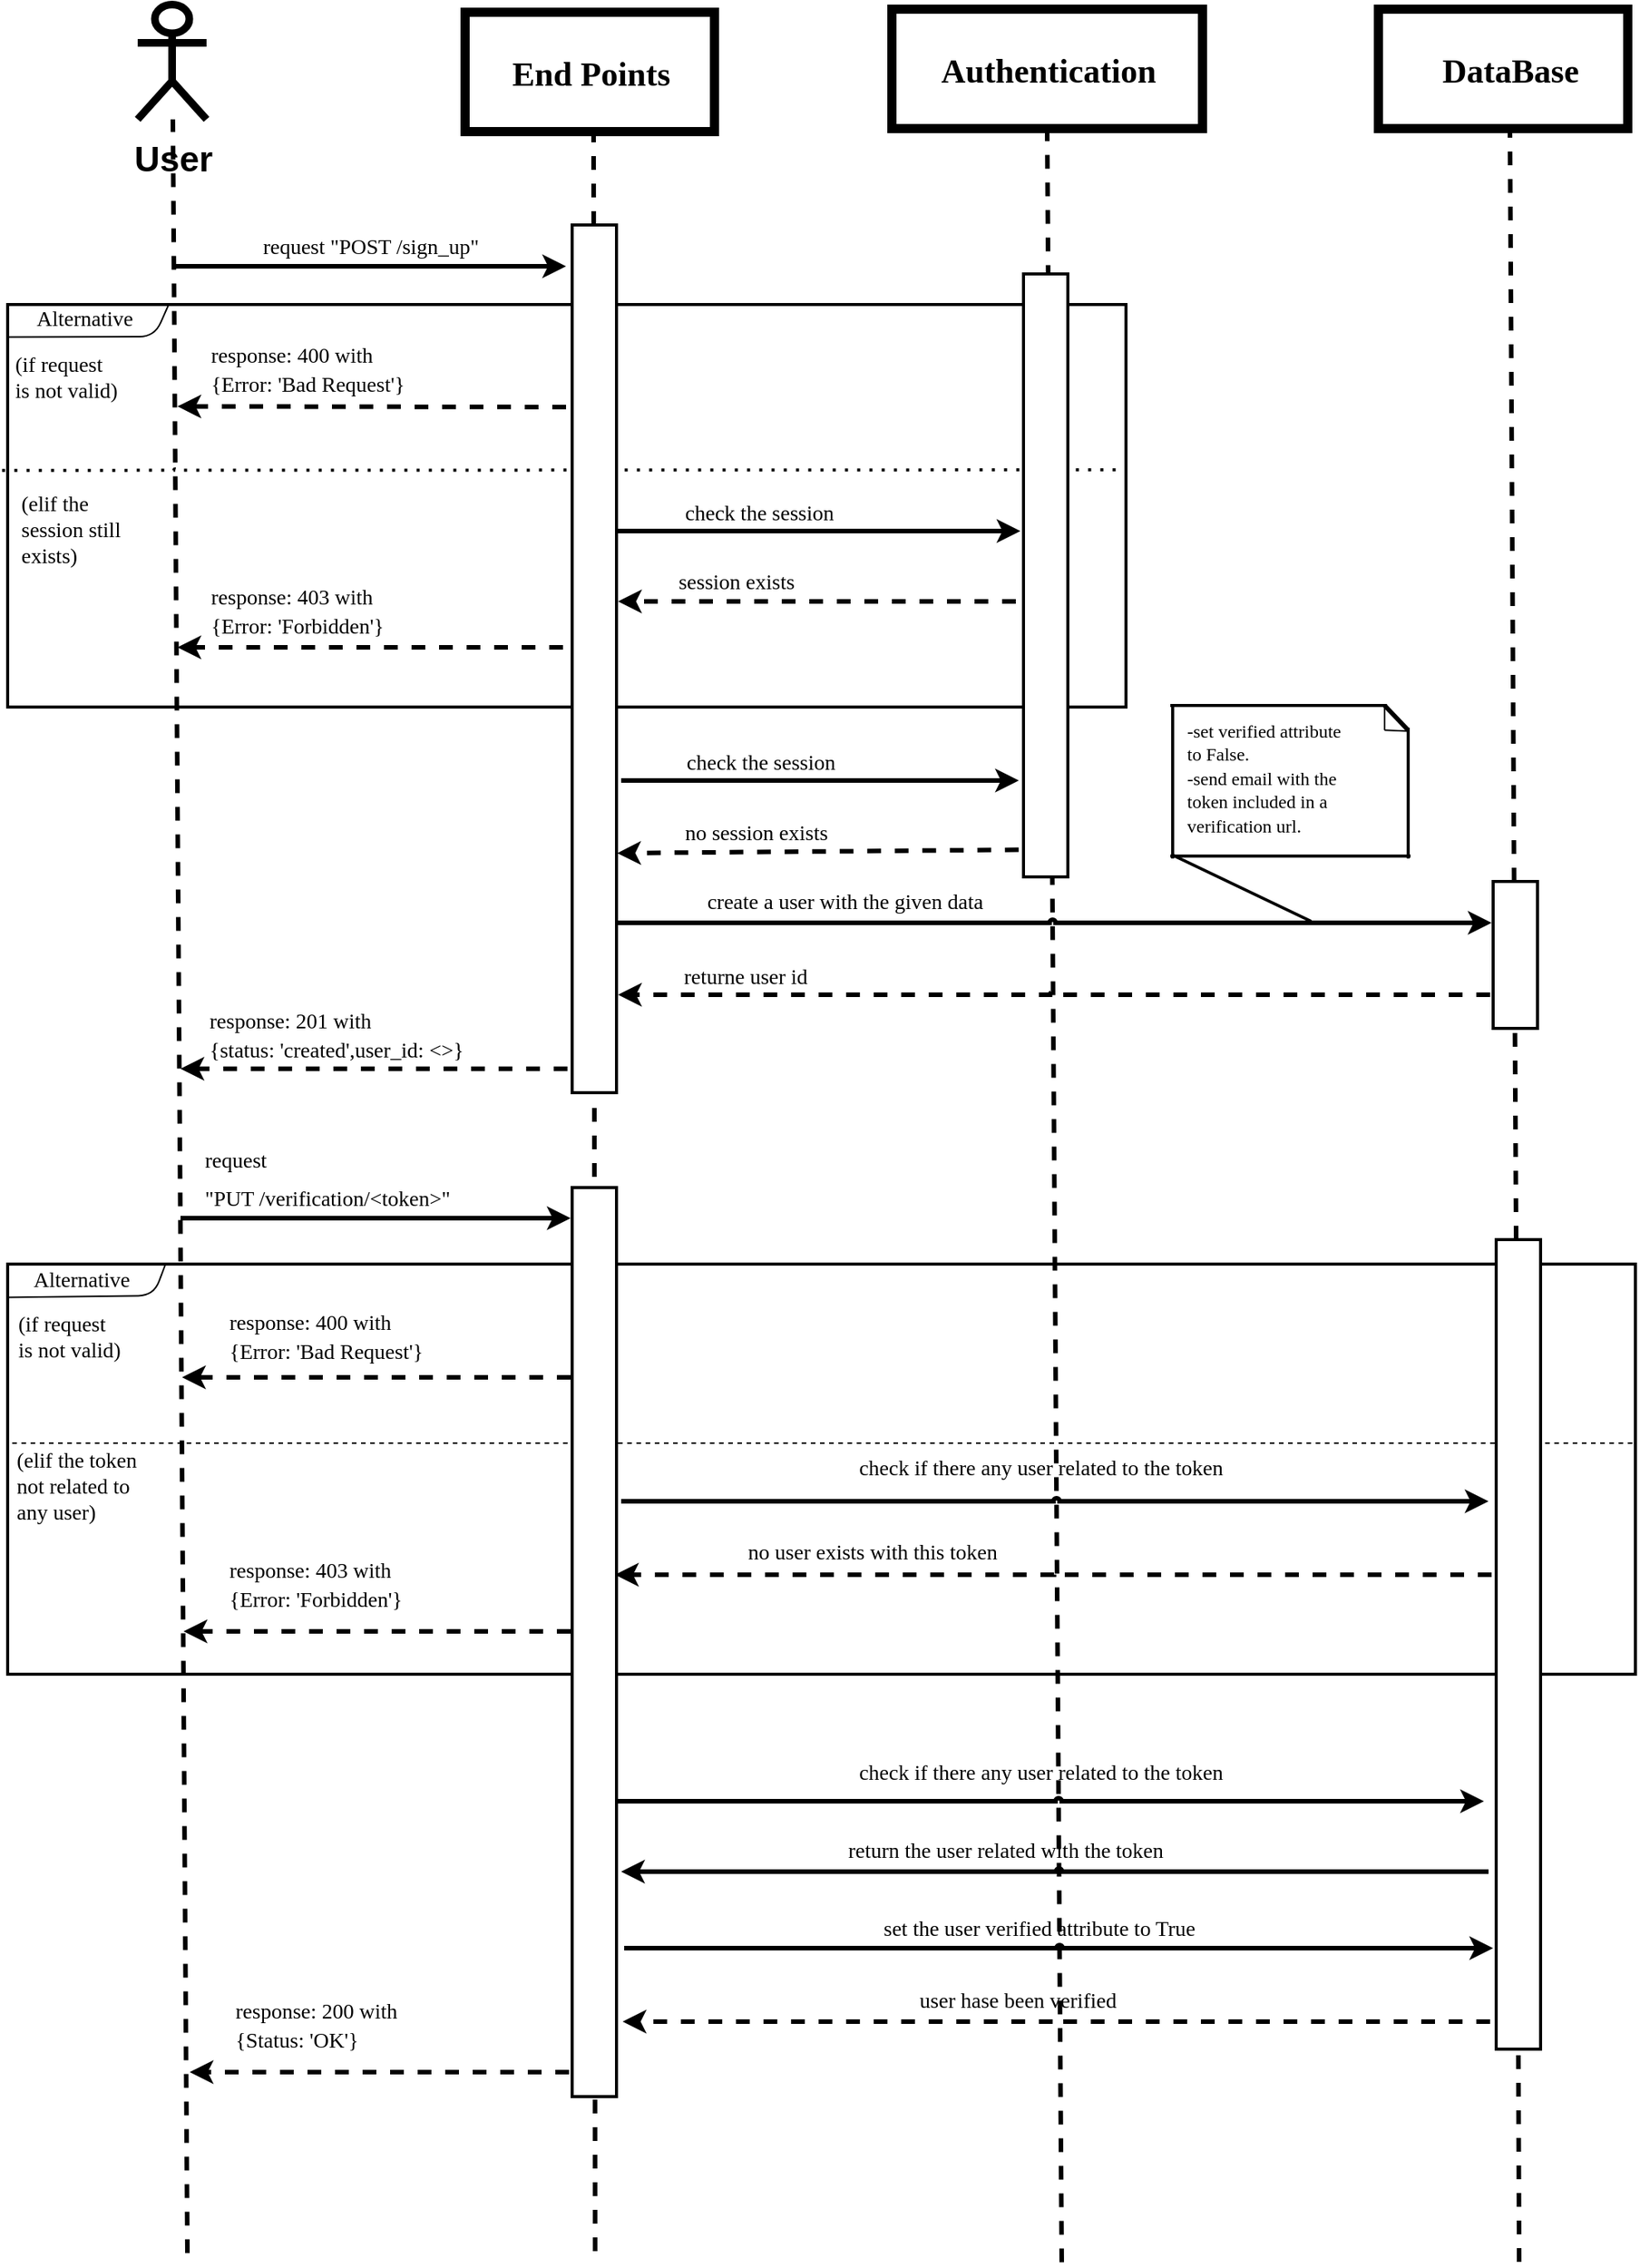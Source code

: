 <mxfile>
    <diagram id="F_yw_CQn4tfW_uXNjKrX" name="Page-1">
        <mxGraphModel dx="883" dy="647" grid="0" gridSize="10" guides="1" tooltips="1" connect="1" arrows="1" fold="1" page="1" pageScale="1" pageWidth="1200" pageHeight="1600" background="#ffffff" math="0" shadow="0">
            <root>
                <mxCell id="0"/>
                <mxCell id="1" parent="0"/>
                <mxCell id="2" value="&lt;p style=&quot;line-height: 120%;&quot;&gt;&lt;font size=&quot;1&quot; color=&quot;#000000&quot;&gt;&lt;b style=&quot;font-size: 23px;&quot;&gt;User&lt;/b&gt;&lt;/font&gt;&lt;/p&gt;" style="shape=umlActor;verticalLabelPosition=bottom;verticalAlign=top;html=1;outlineConnect=0;strokeColor=#000000;strokeWidth=5;" parent="1" vertex="1">
                    <mxGeometry x="111" y="46" width="45" height="75" as="geometry"/>
                </mxCell>
                <mxCell id="5" value="" style="rounded=0;whiteSpace=wrap;html=1;strokeColor=#000000;fillColor=none;strokeWidth=6;" parent="1" vertex="1">
                    <mxGeometry x="922" y="49" width="163" height="78" as="geometry"/>
                </mxCell>
                <mxCell id="16" value="" style="endArrow=none;dashed=1;html=1;entryX=0.5;entryY=1;entryDx=0;entryDy=0;rounded=1;jumpSize=0;strokeWidth=3;jumpStyle=arc;strokeColor=#000000;" parent="1" edge="1">
                    <mxGeometry width="50" height="50" relative="1" as="geometry">
                        <mxPoint x="143.5" y="1515.222" as="sourcePoint"/>
                        <mxPoint x="134" y="121.0" as="targetPoint"/>
                    </mxGeometry>
                </mxCell>
                <mxCell id="17" value="" style="endArrow=none;dashed=1;html=1;entryX=0.5;entryY=1;entryDx=0;entryDy=0;rounded=1;jumpSize=0;strokeWidth=3;jumpStyle=arc;strokeColor=#000000;startArrow=none;" parent="1" source="142" edge="1">
                    <mxGeometry width="50" height="50" relative="1" as="geometry">
                        <mxPoint x="1017.5" y="1521.222" as="sourcePoint"/>
                        <mxPoint x="1008" y="127.0" as="targetPoint"/>
                    </mxGeometry>
                </mxCell>
                <mxCell id="22" value="&lt;font face=&quot;Verdana&quot; style=&quot;font-size: 22px;&quot;&gt;DataBase&lt;/font&gt;" style="text;html=1;align=center;verticalAlign=middle;resizable=0;points=[];autosize=1;strokeColor=none;fillColor=none;fontSize=27;fontColor=#000000;strokeWidth=0;fontStyle=1" parent="1" vertex="1">
                    <mxGeometry x="940" y="66" width="135" height="44" as="geometry"/>
                </mxCell>
                <mxCell id="4" value="" style="rounded=0;whiteSpace=wrap;html=1;strokeColor=#000000;fillColor=none;strokeWidth=6;" parent="1" vertex="1">
                    <mxGeometry x="604" y="49" width="203" height="78" as="geometry"/>
                </mxCell>
                <mxCell id="6" value="" style="endArrow=none;dashed=1;html=1;entryX=0.5;entryY=1;entryDx=0;entryDy=0;rounded=1;jumpSize=0;strokeWidth=3;jumpStyle=arc;strokeColor=#000000;" parent="1" target="4" edge="1">
                    <mxGeometry width="50" height="50" relative="1" as="geometry">
                        <mxPoint x="715" y="1521.222" as="sourcePoint"/>
                        <mxPoint x="648" y="335" as="targetPoint"/>
                    </mxGeometry>
                </mxCell>
                <mxCell id="21" value="&lt;font face=&quot;Verdana&quot; style=&quot;font-size: 22px;&quot;&gt;Authentication&lt;/font&gt;" style="text;html=1;align=center;verticalAlign=middle;resizable=0;points=[];autosize=1;strokeColor=none;fillColor=none;fontSize=27;fontColor=#000000;strokeWidth=0;fontStyle=1" parent="1" vertex="1">
                    <mxGeometry x="605.5" y="66" width="200" height="44" as="geometry"/>
                </mxCell>
                <mxCell id="30" value="" style="rounded=0;whiteSpace=wrap;html=1;strokeColor=#000000;strokeWidth=2;fontFamily=Verdana;fontSize=14;fontColor=#000000;fillColor=none;" parent="1" vertex="1">
                    <mxGeometry x="26" y="242" width="731" height="263" as="geometry"/>
                </mxCell>
                <mxCell id="31" value="" style="endArrow=none;html=1;rounded=1;strokeColor=#000000;strokeWidth=1;fontFamily=Verdana;fontSize=14;fontColor=#000000;jumpStyle=arc;jumpSize=0;exitX=0;exitY=0.081;exitDx=0;exitDy=0;exitPerimeter=0;entryX=0.144;entryY=0;entryDx=0;entryDy=0;entryPerimeter=0;" parent="1" source="30" target="30" edge="1">
                    <mxGeometry width="50" height="50" relative="1" as="geometry">
                        <mxPoint x="28.244" y="277.585" as="sourcePoint"/>
                        <mxPoint x="128" y="243.483" as="targetPoint"/>
                        <Array as="points">
                            <mxPoint x="122" y="263"/>
                        </Array>
                    </mxGeometry>
                </mxCell>
                <mxCell id="35" value="Alternative" style="text;html=1;align=center;verticalAlign=middle;resizable=0;points=[];autosize=1;strokeColor=none;fillColor=none;fontSize=14;fontFamily=Verdana;fontColor=#000000;" parent="1" vertex="1">
                    <mxGeometry x="29" y="237.55" width="94" height="29" as="geometry"/>
                </mxCell>
                <mxCell id="39" value="(if request&lt;br&gt;is not valid)" style="text;html=1;align=left;verticalAlign=middle;resizable=0;points=[];autosize=1;strokeColor=none;fillColor=none;fontSize=14;fontFamily=Verdana;fontColor=#000000;" parent="1" vertex="1">
                    <mxGeometry x="29" y="266.547" width="101" height="46" as="geometry"/>
                </mxCell>
                <mxCell id="55" value="(elif the&lt;br&gt;session still&lt;br&gt;exists)" style="text;html=1;align=left;verticalAlign=middle;resizable=0;points=[];autosize=1;strokeColor=none;fillColor=none;fontSize=14;fontFamily=Verdana;fontColor=#000000;" parent="1" vertex="1">
                    <mxGeometry x="33" y="358.999" width="99" height="62" as="geometry"/>
                </mxCell>
                <mxCell id="56" value="" style="endArrow=classic;html=1;rounded=1;strokeColor=#000000;strokeWidth=3;fontFamily=Verdana;fontSize=14;fontColor=#000000;jumpStyle=arc;jumpSize=0;dashed=1;" parent="1" edge="1">
                    <mxGeometry width="50" height="50" relative="1" as="geometry">
                        <mxPoint x="389" y="466" as="sourcePoint"/>
                        <mxPoint x="137" y="465.998" as="targetPoint"/>
                    </mxGeometry>
                </mxCell>
                <mxCell id="57" value="&lt;p style=&quot;line-height: 70%;&quot;&gt;&lt;br&gt;&lt;/p&gt;" style="text;html=1;align=left;verticalAlign=middle;resizable=0;points=[];autosize=1;strokeColor=none;fillColor=none;fontSize=22;fontColor=#000000;" parent="1" vertex="1">
                    <mxGeometry x="154" y="486.349" width="18" height="71" as="geometry"/>
                </mxCell>
                <mxCell id="72" value="&lt;font face=&quot;Verdana&quot;&gt;&lt;span style=&quot;font-size: 14px;&quot;&gt;check the session&lt;/span&gt;&lt;/font&gt;" style="text;html=1;align=center;verticalAlign=middle;resizable=0;points=[];autosize=1;strokeColor=none;fillColor=none;fontSize=22;fontColor=#000000;" parent="1" vertex="1">
                    <mxGeometry x="445.996" y="356" width="142" height="39" as="geometry"/>
                </mxCell>
                <mxCell id="75" value="" style="endArrow=classic;html=1;rounded=1;strokeColor=#000000;strokeWidth=3;fontFamily=Verdana;fontSize=14;fontColor=#000000;jumpStyle=arc;jumpSize=0;dashed=1;" parent="1" edge="1">
                    <mxGeometry width="50" height="50" relative="1" as="geometry">
                        <mxPoint x="685" y="436" as="sourcePoint"/>
                        <mxPoint x="425" y="436" as="targetPoint"/>
                    </mxGeometry>
                </mxCell>
                <mxCell id="76" value="&lt;font face=&quot;Verdana&quot;&gt;&lt;span style=&quot;font-size: 14px;&quot;&gt;session exists&lt;/span&gt;&lt;/font&gt;" style="text;html=1;align=center;verticalAlign=middle;resizable=0;points=[];autosize=1;strokeColor=none;fillColor=none;fontSize=22;fontColor=#000000;" parent="1" vertex="1">
                    <mxGeometry x="444.996" y="401" width="115" height="39" as="geometry"/>
                </mxCell>
                <mxCell id="78" value="&lt;p style=&quot;line-height: 70%;&quot;&gt;&lt;font style=&quot;font-size: 14px;&quot; face=&quot;Verdana&quot;&gt;response: 403 with&lt;br&gt;{Error&lt;/font&gt;&lt;span style=&quot;background-color: initial; font-family: Verdana; font-size: 14px;&quot;&gt;: 'Forbidden'}&amp;nbsp;&lt;/span&gt;&lt;/p&gt;" style="text;html=1;align=left;verticalAlign=middle;resizable=0;points=[];autosize=1;strokeColor=none;fillColor=none;fontSize=22;fontColor=#000000;" parent="1" vertex="1">
                    <mxGeometry x="157" y="395.0" width="164" height="91" as="geometry"/>
                </mxCell>
                <mxCell id="80" value="" style="endArrow=classic;html=1;rounded=1;strokeColor=#000000;strokeWidth=3;fontFamily=Verdana;fontSize=14;fontColor=#000000;jumpStyle=arc;jumpSize=0;dashed=1;" parent="1" edge="1">
                    <mxGeometry width="50" height="50" relative="1" as="geometry">
                        <mxPoint x="391" y="309" as="sourcePoint"/>
                        <mxPoint x="137" y="308.548" as="targetPoint"/>
                    </mxGeometry>
                </mxCell>
                <mxCell id="81" value="&lt;p style=&quot;line-height: 70%;&quot;&gt;&lt;font style=&quot;font-size: 14px;&quot; face=&quot;Verdana&quot;&gt;response: 400 with&lt;br&gt;{Error&lt;/font&gt;&lt;span style=&quot;background-color: initial; font-family: Verdana; font-size: 14px;&quot;&gt;: 'Bad Request'}&amp;nbsp;&lt;/span&gt;&lt;/p&gt;" style="text;html=1;align=left;verticalAlign=middle;resizable=0;points=[];autosize=1;strokeColor=none;fillColor=none;fontSize=22;fontColor=#000000;" parent="1" vertex="1">
                    <mxGeometry x="157" y="237.55" width="183" height="91" as="geometry"/>
                </mxCell>
                <mxCell id="74" value="" style="endArrow=classic;html=1;rounded=1;strokeColor=#000000;strokeWidth=3;fontSize=22;fontColor=#000000;jumpStyle=arc;jumpSize=0;" parent="1" edge="1">
                    <mxGeometry width="50" height="50" relative="1" as="geometry">
                        <mxPoint x="425" y="390" as="sourcePoint"/>
                        <mxPoint x="688" y="390" as="targetPoint"/>
                    </mxGeometry>
                </mxCell>
                <mxCell id="83" value="" style="endArrow=none;dashed=1;html=1;dashPattern=1 3;strokeWidth=2;rounded=1;strokeColor=#000000;fontFamily=Verdana;fontSize=14;fontColor=#000000;jumpStyle=arc;jumpSize=0;exitX=-0.005;exitY=0.412;exitDx=0;exitDy=0;exitPerimeter=0;" parent="1" source="30" edge="1">
                    <mxGeometry width="50" height="50" relative="1" as="geometry">
                        <mxPoint x="267" y="408" as="sourcePoint"/>
                        <mxPoint x="757" y="350" as="targetPoint"/>
                    </mxGeometry>
                </mxCell>
                <mxCell id="42" value="&lt;font style=&quot;font-size: 14px;&quot; face=&quot;Verdana&quot;&gt;create a user with the given data&lt;/font&gt;" style="text;html=1;align=center;verticalAlign=middle;resizable=0;points=[];autosize=1;strokeColor=none;fillColor=none;fontSize=22;fontColor=#000000;" parent="1" vertex="1">
                    <mxGeometry x="447" y="611.496" width="252" height="38" as="geometry"/>
                </mxCell>
                <mxCell id="48" value="" style="endArrow=classic;html=1;rounded=1;strokeColor=#000000;strokeWidth=3;fontFamily=Verdana;fontSize=14;fontColor=#000000;jumpStyle=arc;jumpSize=0;dashed=1;exitX=0.959;exitY=0.762;exitDx=0;exitDy=0;exitPerimeter=0;" parent="1" source="49" edge="1">
                    <mxGeometry width="50" height="50" relative="1" as="geometry">
                        <mxPoint x="413" y="741.369" as="sourcePoint"/>
                        <mxPoint x="139" y="741.369" as="targetPoint"/>
                    </mxGeometry>
                </mxCell>
                <mxCell id="49" value="&lt;p style=&quot;line-height: 70%;&quot;&gt;&lt;font style=&quot;font-size: 14px;&quot; face=&quot;Verdana&quot;&gt;response: 201 with&lt;br&gt;{&lt;/font&gt;&lt;span style=&quot;background-color: initial; font-family: Verdana; font-size: 14px;&quot;&gt;status: 'created',user_id: &amp;lt;&amp;gt;}&amp;nbsp;&lt;/span&gt;&lt;/p&gt;" style="text;html=1;align=left;verticalAlign=middle;resizable=0;points=[];autosize=1;strokeColor=none;fillColor=none;fontSize=22;fontColor=#000000;" parent="1" vertex="1">
                    <mxGeometry x="156" y="672.0" width="246" height="91" as="geometry"/>
                </mxCell>
                <mxCell id="45" value="&lt;font style=&quot;font-size: 14px;&quot; face=&quot;Verdana&quot;&gt;returne user id&lt;/font&gt;" style="text;html=1;align=center;verticalAlign=middle;resizable=0;points=[];autosize=1;strokeColor=none;fillColor=none;fontSize=22;fontColor=#000000;" parent="1" vertex="1">
                    <mxGeometry x="446" y="660.0" width="123" height="38" as="geometry"/>
                </mxCell>
                <mxCell id="43" value="" style="endArrow=classic;html=1;rounded=1;strokeColor=#000000;strokeWidth=3;fontFamily=Verdana;fontSize=14;fontColor=#000000;jumpStyle=arc;jumpSize=0;dashed=1;" parent="1" edge="1">
                    <mxGeometry width="50" height="50" relative="1" as="geometry">
                        <mxPoint x="995" y="693" as="sourcePoint"/>
                        <mxPoint x="425" y="693" as="targetPoint"/>
                    </mxGeometry>
                </mxCell>
                <mxCell id="64" value="&lt;font face=&quot;Verdana&quot;&gt;&lt;span style=&quot;font-size: 14px;&quot;&gt;check the session&lt;/span&gt;&lt;/font&gt;" style="text;html=1;align=center;verticalAlign=middle;resizable=0;points=[];autosize=1;strokeColor=none;fillColor=none;fontSize=22;fontColor=#000000;" parent="1" vertex="1">
                    <mxGeometry x="446.996" y="519" width="142" height="39" as="geometry"/>
                </mxCell>
                <mxCell id="68" value="" style="endArrow=classic;html=1;rounded=1;strokeColor=#000000;strokeWidth=3;fontFamily=Verdana;fontSize=14;fontColor=#000000;jumpStyle=arc;jumpSize=0;exitX=-0.108;exitY=0.955;exitDx=0;exitDy=0;exitPerimeter=0;entryX=1.016;entryY=0.724;entryDx=0;entryDy=0;entryPerimeter=0;dashed=1;" parent="1" source="86" target="90" edge="1">
                    <mxGeometry width="50" height="50" relative="1" as="geometry">
                        <mxPoint x="704" y="597.999" as="sourcePoint"/>
                        <mxPoint x="422" y="600" as="targetPoint"/>
                    </mxGeometry>
                </mxCell>
                <mxCell id="69" value="&lt;font face=&quot;Verdana&quot;&gt;&lt;span style=&quot;font-size: 14px;&quot;&gt;no session exists&lt;/span&gt;&lt;/font&gt;" style="text;html=1;align=center;verticalAlign=middle;resizable=0;points=[];autosize=1;strokeColor=none;fillColor=none;fontSize=22;fontColor=#000000;" parent="1" vertex="1">
                    <mxGeometry x="446.996" y="565.5" width="137" height="39" as="geometry"/>
                </mxCell>
                <mxCell id="41" value="" style="endArrow=classic;html=1;rounded=1;strokeColor=#000000;strokeWidth=3;fontSize=22;fontColor=#000000;jumpStyle=arc;jumpSize=0;" parent="1" edge="1">
                    <mxGeometry width="50" height="50" relative="1" as="geometry">
                        <mxPoint x="423" y="646" as="sourcePoint"/>
                        <mxPoint x="996" y="646" as="targetPoint"/>
                    </mxGeometry>
                </mxCell>
                <mxCell id="84" value="" style="rounded=0;whiteSpace=wrap;html=1;strokeColor=#000000;strokeWidth=2;fontFamily=Verdana;fontSize=14;fontColor=#000000;fillColor=#FFFFFF;" parent="1" vertex="1">
                    <mxGeometry x="997" y="619" width="29" height="96" as="geometry"/>
                </mxCell>
                <mxCell id="86" value="" style="rounded=0;whiteSpace=wrap;html=1;strokeColor=#000000;strokeWidth=2;fontFamily=Verdana;fontSize=14;fontColor=#000000;fillColor=#FFFFFF;" parent="1" vertex="1">
                    <mxGeometry x="690" y="222" width="29" height="394" as="geometry"/>
                </mxCell>
                <mxCell id="63" value="" style="endArrow=classic;html=1;rounded=1;strokeColor=#000000;strokeWidth=3;fontSize=22;fontColor=#000000;jumpStyle=arc;jumpSize=0;" parent="1" edge="1">
                    <mxGeometry width="50" height="50" relative="1" as="geometry">
                        <mxPoint x="427" y="553" as="sourcePoint"/>
                        <mxPoint x="687" y="553" as="targetPoint"/>
                    </mxGeometry>
                </mxCell>
                <mxCell id="23" value="" style="endArrow=classic;html=1;rounded=1;strokeColor=#000000;strokeWidth=3;fontSize=22;fontColor=#000000;jumpStyle=arc;jumpSize=0;" parent="1" edge="1">
                    <mxGeometry width="50" height="50" relative="1" as="geometry">
                        <mxPoint x="134" y="217" as="sourcePoint"/>
                        <mxPoint x="391" y="217" as="targetPoint"/>
                    </mxGeometry>
                </mxCell>
                <mxCell id="24" value="&lt;font style=&quot;font-size: 14px;&quot; face=&quot;Verdana&quot;&gt;request &quot;POST /sign_up&quot;&lt;/font&gt;" style="text;html=1;align=center;verticalAlign=middle;resizable=0;points=[];autosize=1;strokeColor=none;fillColor=none;fontSize=22;fontColor=#000000;" parent="1" vertex="1">
                    <mxGeometry x="166" y="183" width="193" height="38" as="geometry"/>
                </mxCell>
                <mxCell id="3" value="" style="rounded=0;whiteSpace=wrap;html=1;strokeColor=#000000;fillColor=none;strokeWidth=6;" parent="1" vertex="1">
                    <mxGeometry x="325" y="51" width="163" height="78" as="geometry"/>
                </mxCell>
                <mxCell id="13" value="" style="endArrow=none;dashed=1;html=1;entryX=0.5;entryY=1;entryDx=0;entryDy=0;rounded=1;jumpSize=0;strokeWidth=3;jumpStyle=arc;strokeColor=#000000;startArrow=none;" parent="1" source="90" edge="1">
                    <mxGeometry width="50" height="50" relative="1" as="geometry">
                        <mxPoint x="418.5" y="1523.222" as="sourcePoint"/>
                        <mxPoint x="409" y="129" as="targetPoint"/>
                    </mxGeometry>
                </mxCell>
                <mxCell id="20" value="&lt;font face=&quot;Verdana&quot; style=&quot;font-size: 22px;&quot;&gt;End Points&lt;/font&gt;" style="text;html=1;align=center;verticalAlign=middle;resizable=0;points=[];autosize=1;strokeColor=none;fillColor=none;fontSize=27;fontColor=#000000;strokeWidth=0;fontStyle=1" parent="1" vertex="1">
                    <mxGeometry x="332" y="68" width="149" height="44" as="geometry"/>
                </mxCell>
                <mxCell id="92" value="" style="endArrow=none;dashed=1;html=1;entryX=0.5;entryY=1;entryDx=0;entryDy=0;rounded=1;jumpSize=0;strokeWidth=3;jumpStyle=arc;strokeColor=#000000;" parent="1" target="90" edge="1">
                    <mxGeometry width="50" height="50" relative="1" as="geometry">
                        <mxPoint x="410" y="1514" as="sourcePoint"/>
                        <mxPoint x="409" y="129" as="targetPoint"/>
                    </mxGeometry>
                </mxCell>
                <mxCell id="90" value="" style="rounded=0;whiteSpace=wrap;html=1;strokeColor=#000000;strokeWidth=2;fontFamily=Verdana;fontSize=14;fontColor=#000000;fillColor=#FFFFFF;" parent="1" vertex="1">
                    <mxGeometry x="395" y="190" width="29" height="567" as="geometry"/>
                </mxCell>
                <mxCell id="102" value="" style="group" parent="1" vertex="1" connectable="0">
                    <mxGeometry x="786" y="504" width="222" height="136.0" as="geometry"/>
                </mxCell>
                <mxCell id="94" value="" style="endArrow=none;html=1;strokeColor=#000000;strokeWidth=2;" parent="102" edge="1">
                    <mxGeometry width="50" height="50" relative="1" as="geometry">
                        <mxPoint as="sourcePoint"/>
                        <mxPoint x="141.608" as="targetPoint"/>
                    </mxGeometry>
                </mxCell>
                <mxCell id="95" value="" style="endArrow=none;html=1;strokeColor=#000000;strokeWidth=2;" parent="102" edge="1">
                    <mxGeometry width="50" height="50" relative="1" as="geometry">
                        <mxPoint y="98.387" as="sourcePoint"/>
                        <mxPoint x="157" y="98.387" as="targetPoint"/>
                    </mxGeometry>
                </mxCell>
                <mxCell id="97" value="" style="endArrow=none;html=1;strokeColor=#000000;strokeWidth=2;" parent="102" edge="1">
                    <mxGeometry width="50" height="50" relative="1" as="geometry">
                        <mxPoint x="1.539" y="100" as="sourcePoint"/>
                        <mxPoint x="1.539" as="targetPoint"/>
                    </mxGeometry>
                </mxCell>
                <mxCell id="98" value="" style="endArrow=none;html=1;strokeColor=#000000;strokeWidth=2;" parent="102" edge="1">
                    <mxGeometry width="50" height="50" relative="1" as="geometry">
                        <mxPoint x="155.461" y="100" as="sourcePoint"/>
                        <mxPoint x="155.461" y="14.516" as="targetPoint"/>
                    </mxGeometry>
                </mxCell>
                <mxCell id="99" value="" style="endArrow=none;html=1;strokeColor=#000000;strokeWidth=3;" parent="102" edge="1">
                    <mxGeometry width="50" height="50" relative="1" as="geometry">
                        <mxPoint x="155.461" y="16.129" as="sourcePoint"/>
                        <mxPoint x="140.069" as="targetPoint"/>
                    </mxGeometry>
                </mxCell>
                <mxCell id="100" value="" style="endArrow=none;html=1;strokeColor=#000000;strokeWidth=1;" parent="102" edge="1">
                    <mxGeometry width="50" height="50" relative="1" as="geometry">
                        <mxPoint x="140.069" y="16.129" as="sourcePoint"/>
                        <mxPoint x="140.069" y="0.565" as="targetPoint"/>
                    </mxGeometry>
                </mxCell>
                <mxCell id="101" value="" style="endArrow=none;html=1;strokeColor=#000000;strokeWidth=1;" parent="102" edge="1">
                    <mxGeometry width="50" height="50" relative="1" as="geometry">
                        <mxPoint x="140.069" y="16.129" as="sourcePoint"/>
                        <mxPoint x="155.461" y="16.694" as="targetPoint"/>
                    </mxGeometry>
                </mxCell>
                <mxCell id="105" value="&lt;p style=&quot;line-height: 130%; font-size: 12px;&quot;&gt;&lt;font style=&quot;font-size: 12px;&quot; face=&quot;Verdana&quot;&gt;-set verified attribute&lt;br&gt;to False.&lt;br&gt;-send email with the&lt;br&gt;token included in a&lt;br&gt;verification url.&lt;/font&gt;&lt;/p&gt;" style="text;html=1;align=left;verticalAlign=middle;resizable=0;points=[];autosize=1;strokeColor=none;fillColor=none;fontSize=22;fontColor=#000000;" parent="102" vertex="1">
                    <mxGeometry x="9" y="-12.0" width="147" height="119" as="geometry"/>
                </mxCell>
                <mxCell id="103" value="" style="endArrow=none;html=1;strokeColor=#000000;strokeWidth=2;" parent="1" edge="1">
                    <mxGeometry width="50" height="50" relative="1" as="geometry">
                        <mxPoint x="878" y="645" as="sourcePoint"/>
                        <mxPoint x="788" y="602" as="targetPoint"/>
                    </mxGeometry>
                </mxCell>
                <mxCell id="106" value="" style="endArrow=classic;html=1;rounded=1;strokeColor=#000000;strokeWidth=3;fontSize=22;fontColor=#000000;jumpStyle=arc;jumpSize=0;" parent="1" edge="1">
                    <mxGeometry width="50" height="50" relative="1" as="geometry">
                        <mxPoint x="139" y="839" as="sourcePoint"/>
                        <mxPoint x="394" y="839" as="targetPoint"/>
                    </mxGeometry>
                </mxCell>
                <mxCell id="107" value="&lt;p style=&quot;line-height: 0%;&quot;&gt;&lt;font style=&quot;font-size: 14px;&quot; face=&quot;Verdana&quot;&gt;request&lt;/font&gt;&lt;/p&gt;&lt;p style=&quot;line-height: 0%;&quot;&gt;&lt;font style=&quot;font-size: 14px;&quot; face=&quot;Verdana&quot;&gt;&quot;PUT /verification/&amp;lt;token&amp;gt;&quot;&lt;/font&gt;&lt;/p&gt;" style="text;html=1;align=left;verticalAlign=middle;resizable=0;points=[];autosize=1;strokeColor=none;fillColor=none;fontSize=22;fontColor=#000000;" parent="1" vertex="1">
                    <mxGeometry x="152.5" y="771" width="216" height="82" as="geometry"/>
                </mxCell>
                <mxCell id="110" value="" style="rounded=0;whiteSpace=wrap;html=1;strokeColor=#000000;strokeWidth=2;fontFamily=Verdana;fontSize=14;fontColor=#000000;fillColor=none;" parent="1" vertex="1">
                    <mxGeometry x="26" y="869" width="1064" height="268" as="geometry"/>
                </mxCell>
                <mxCell id="111" value="" style="endArrow=none;html=1;rounded=1;strokeColor=#000000;strokeWidth=1;fontFamily=Verdana;fontSize=14;fontColor=#000000;jumpStyle=arc;jumpSize=0;exitX=0;exitY=0.081;exitDx=0;exitDy=0;exitPerimeter=0;entryX=0.097;entryY=0;entryDx=0;entryDy=0;entryPerimeter=0;" parent="1" source="110" target="110" edge="1">
                    <mxGeometry width="50" height="50" relative="1" as="geometry">
                        <mxPoint x="26.278" y="889.576" as="sourcePoint"/>
                        <mxPoint x="127.557" y="868.899" as="targetPoint"/>
                        <Array as="points">
                            <mxPoint x="121.466" y="889.584"/>
                        </Array>
                    </mxGeometry>
                </mxCell>
                <mxCell id="112" value="" style="endArrow=none;dashed=1;html=1;rounded=1;strokeColor=#000000;strokeWidth=1;fontFamily=Verdana;fontSize=14;fontColor=#000000;jumpStyle=arc;jumpSize=0;" parent="1" edge="1">
                    <mxGeometry width="50" height="50" relative="1" as="geometry">
                        <mxPoint x="29" y="986" as="sourcePoint"/>
                        <mxPoint x="1090" y="986" as="targetPoint"/>
                    </mxGeometry>
                </mxCell>
                <mxCell id="113" value="Alternative" style="text;html=1;align=center;verticalAlign=middle;resizable=0;points=[];autosize=1;strokeColor=none;fillColor=none;fontSize=14;fontFamily=Verdana;fontColor=#000000;strokeWidth=2;" parent="1" vertex="1">
                    <mxGeometry x="27.046" y="865.302" width="94" height="29" as="geometry"/>
                </mxCell>
                <mxCell id="114" value="" style="endArrow=classic;html=1;rounded=1;strokeColor=#000000;strokeWidth=3;fontFamily=Verdana;fontSize=14;fontColor=#000000;jumpStyle=arc;jumpSize=0;dashed=1;" parent="1" edge="1">
                    <mxGeometry width="50" height="50" relative="1" as="geometry">
                        <mxPoint x="394" y="943" as="sourcePoint"/>
                        <mxPoint x="140" y="943" as="targetPoint"/>
                    </mxGeometry>
                </mxCell>
                <mxCell id="115" value="&lt;p style=&quot;line-height: 70%;&quot;&gt;&lt;font style=&quot;font-size: 14px;&quot; face=&quot;Verdana&quot;&gt;response: 400 with&lt;br&gt;{Error&lt;/font&gt;&lt;span style=&quot;background-color: initial; font-family: Verdana; font-size: 14px;&quot;&gt;: 'Bad Request'}&amp;nbsp;&lt;/span&gt;&lt;/p&gt;" style="text;html=1;align=left;verticalAlign=middle;resizable=0;points=[];autosize=1;strokeColor=none;fillColor=none;fontSize=22;fontColor=#000000;" parent="1" vertex="1">
                    <mxGeometry x="169" y="869.004" width="183" height="91" as="geometry"/>
                </mxCell>
                <mxCell id="116" value="" style="endArrow=classic;html=1;rounded=1;strokeColor=#000000;strokeWidth=3;fontFamily=Verdana;fontSize=14;fontColor=#000000;jumpStyle=arc;jumpSize=0;dashed=1;" parent="1" edge="1">
                    <mxGeometry width="50" height="50" relative="1" as="geometry">
                        <mxPoint x="394" y="1109" as="sourcePoint"/>
                        <mxPoint x="141" y="1109" as="targetPoint"/>
                    </mxGeometry>
                </mxCell>
                <mxCell id="117" value="&lt;p style=&quot;line-height: 70%;&quot;&gt;&lt;font style=&quot;font-size: 14px;&quot; face=&quot;Verdana&quot;&gt;response: 403 with&lt;br&gt;{Error&lt;/font&gt;&lt;span style=&quot;background-color: initial; font-family: Verdana; font-size: 14px;&quot;&gt;: 'Forbidden'}&amp;nbsp;&lt;/span&gt;&lt;/p&gt;" style="text;html=1;align=left;verticalAlign=middle;resizable=0;points=[];autosize=1;strokeColor=none;fillColor=none;fontSize=22;fontColor=#000000;" parent="1" vertex="1">
                    <mxGeometry x="169" y="1031.998" width="164" height="91" as="geometry"/>
                </mxCell>
                <mxCell id="118" value="(if request&lt;br&gt;is not valid)" style="text;html=1;align=left;verticalAlign=middle;resizable=0;points=[];autosize=1;strokeColor=none;fillColor=none;fontSize=14;fontFamily=Verdana;fontColor=#000000;" parent="1" vertex="1">
                    <mxGeometry x="31" y="894.307" width="101" height="46" as="geometry"/>
                </mxCell>
                <mxCell id="119" value="(elif the token&lt;br&gt;not related to&lt;br&gt;any user)" style="text;html=1;align=left;verticalAlign=middle;resizable=0;points=[];autosize=1;strokeColor=none;fillColor=none;fontSize=14;fontFamily=Verdana;fontColor=#000000;" parent="1" vertex="1">
                    <mxGeometry x="30" y="983.997" width="117" height="62" as="geometry"/>
                </mxCell>
                <mxCell id="120" value="&lt;font face=&quot;Verdana&quot;&gt;&lt;span style=&quot;font-size: 14px;&quot;&gt;check if there any user related to the token&lt;/span&gt;&lt;/font&gt;" style="text;html=1;align=center;verticalAlign=middle;resizable=0;points=[];autosize=1;strokeColor=none;fillColor=none;fontSize=22;fontColor=#000000;" parent="1" vertex="1">
                    <mxGeometry x="539" y="980" width="324" height="39" as="geometry"/>
                </mxCell>
                <mxCell id="121" value="" style="endArrow=classic;html=1;rounded=1;strokeColor=#000000;strokeWidth=3;fontSize=22;fontColor=#000000;jumpStyle=arc;jumpSize=0;" parent="1" edge="1">
                    <mxGeometry width="50" height="50" relative="1" as="geometry">
                        <mxPoint x="427" y="1024" as="sourcePoint"/>
                        <mxPoint x="994" y="1024" as="targetPoint"/>
                    </mxGeometry>
                </mxCell>
                <mxCell id="122" value="" style="endArrow=classic;html=1;rounded=1;strokeColor=#000000;strokeWidth=3;fontFamily=Verdana;fontSize=14;fontColor=#000000;jumpStyle=arc;jumpSize=0;dashed=1;" parent="1" edge="1">
                    <mxGeometry width="50" height="50" relative="1" as="geometry">
                        <mxPoint x="1014" y="1072" as="sourcePoint"/>
                        <mxPoint x="423" y="1072" as="targetPoint"/>
                    </mxGeometry>
                </mxCell>
                <mxCell id="123" value="&lt;font face=&quot;Verdana&quot;&gt;&lt;span style=&quot;font-size: 14px;&quot;&gt;no user exists with this token&lt;/span&gt;&lt;/font&gt;" style="text;html=1;align=center;verticalAlign=middle;resizable=0;points=[];autosize=1;strokeColor=none;fillColor=none;fontSize=22;fontColor=#000000;" parent="1" vertex="1">
                    <mxGeometry x="478" y="1035" width="226" height="39" as="geometry"/>
                </mxCell>
                <mxCell id="130" value="" style="endArrow=classic;html=1;rounded=1;strokeColor=#000000;strokeWidth=3;fontSize=22;fontColor=#000000;jumpStyle=arc;jumpSize=0;" parent="1" edge="1">
                    <mxGeometry width="50" height="50" relative="1" as="geometry">
                        <mxPoint x="423" y="1220" as="sourcePoint"/>
                        <mxPoint x="991" y="1220" as="targetPoint"/>
                    </mxGeometry>
                </mxCell>
                <mxCell id="131" value="&lt;font face=&quot;Verdana&quot;&gt;&lt;span style=&quot;font-size: 14px;&quot;&gt;check if there any user related to the token&lt;/span&gt;&lt;/font&gt;" style="text;html=1;align=center;verticalAlign=middle;resizable=0;points=[];autosize=1;strokeColor=none;fillColor=none;fontSize=22;fontColor=#000000;" parent="1" vertex="1">
                    <mxGeometry x="539" y="1179" width="324" height="39" as="geometry"/>
                </mxCell>
                <mxCell id="132" value="&lt;font face=&quot;Verdana&quot;&gt;&lt;span style=&quot;font-size: 14px;&quot;&gt;return the user related with the token&lt;/span&gt;&lt;/font&gt;" style="text;html=1;align=center;verticalAlign=middle;resizable=0;points=[];autosize=1;strokeColor=none;fillColor=none;fontSize=22;fontColor=#000000;" parent="1" vertex="1">
                    <mxGeometry x="535" y="1230" width="285" height="39" as="geometry"/>
                </mxCell>
                <mxCell id="133" value="" style="endArrow=classic;html=1;rounded=1;strokeColor=#000000;strokeWidth=3;fontFamily=Verdana;fontSize=14;fontColor=#000000;jumpStyle=arc;jumpSize=0;" parent="1" edge="1">
                    <mxGeometry width="50" height="50" relative="1" as="geometry">
                        <mxPoint x="994" y="1266" as="sourcePoint"/>
                        <mxPoint x="427" y="1266" as="targetPoint"/>
                    </mxGeometry>
                </mxCell>
                <mxCell id="134" value="&lt;p style=&quot;line-height: 70%;&quot;&gt;&lt;font style=&quot;font-size: 14px;&quot; face=&quot;Verdana&quot;&gt;response: 200 with&lt;br&gt;{Status&lt;/font&gt;&lt;span style=&quot;background-color: initial; font-family: Verdana; font-size: 14px;&quot;&gt;: 'OK'}&amp;nbsp;&lt;/span&gt;&lt;/p&gt;" style="text;html=1;align=left;verticalAlign=middle;resizable=0;points=[];autosize=1;strokeColor=none;fillColor=none;fontSize=22;fontColor=#000000;" parent="1" vertex="1">
                    <mxGeometry x="173" y="1319.998" width="154" height="91" as="geometry"/>
                </mxCell>
                <mxCell id="135" value="" style="endArrow=classic;html=1;rounded=1;strokeColor=#000000;strokeWidth=3;fontFamily=Verdana;fontSize=14;fontColor=#000000;jumpStyle=arc;jumpSize=0;dashed=1;" parent="1" edge="1">
                    <mxGeometry width="50" height="50" relative="1" as="geometry">
                        <mxPoint x="393" y="1397" as="sourcePoint"/>
                        <mxPoint x="145" y="1397" as="targetPoint"/>
                    </mxGeometry>
                </mxCell>
                <mxCell id="137" value="" style="rounded=0;whiteSpace=wrap;html=1;strokeColor=#000000;strokeWidth=2;fontFamily=Verdana;fontSize=14;fontColor=#000000;fillColor=#FFFFFF;" parent="1" vertex="1">
                    <mxGeometry x="395" y="819" width="29" height="594" as="geometry"/>
                </mxCell>
                <mxCell id="143" value="" style="endArrow=none;dashed=1;html=1;entryX=0.5;entryY=1;entryDx=0;entryDy=0;rounded=1;jumpSize=0;strokeWidth=3;jumpStyle=arc;strokeColor=#000000;" parent="1" target="142" edge="1">
                    <mxGeometry width="50" height="50" relative="1" as="geometry">
                        <mxPoint x="1014" y="1521" as="sourcePoint"/>
                        <mxPoint x="1008" y="127.0" as="targetPoint"/>
                    </mxGeometry>
                </mxCell>
                <mxCell id="142" value="" style="rounded=0;whiteSpace=wrap;html=1;strokeColor=#000000;strokeWidth=2;fontFamily=Verdana;fontSize=14;fontColor=#000000;fillColor=#FFFFFF;" parent="1" vertex="1">
                    <mxGeometry x="999" y="853" width="29" height="529" as="geometry"/>
                </mxCell>
                <mxCell id="146" value="&lt;font face=&quot;Verdana&quot;&gt;&lt;span style=&quot;font-size: 14px;&quot;&gt;set the user verified attribute to True&lt;/span&gt;&lt;/font&gt;" style="text;html=1;align=center;verticalAlign=middle;resizable=0;points=[];autosize=1;strokeColor=none;fillColor=none;fontSize=22;fontColor=#000000;" parent="1" vertex="1">
                    <mxGeometry x="560" y="1281" width="279" height="39" as="geometry"/>
                </mxCell>
                <mxCell id="147" value="" style="endArrow=classic;html=1;rounded=1;strokeColor=#000000;strokeWidth=3;fontSize=22;fontColor=#000000;jumpStyle=arc;jumpSize=0;" parent="1" edge="1">
                    <mxGeometry width="50" height="50" relative="1" as="geometry">
                        <mxPoint x="429" y="1316" as="sourcePoint"/>
                        <mxPoint x="997" y="1316" as="targetPoint"/>
                    </mxGeometry>
                </mxCell>
                <mxCell id="148" value="" style="endArrow=classic;html=1;rounded=1;strokeColor=#000000;strokeWidth=3;fontFamily=Verdana;fontSize=14;fontColor=#000000;jumpStyle=arc;jumpSize=0;dashed=1;" parent="1" edge="1">
                    <mxGeometry width="50" height="50" relative="1" as="geometry">
                        <mxPoint x="995" y="1364" as="sourcePoint"/>
                        <mxPoint x="428" y="1364" as="targetPoint"/>
                    </mxGeometry>
                </mxCell>
                <mxCell id="149" value="&lt;font face=&quot;Verdana&quot;&gt;&lt;span style=&quot;font-size: 14px;&quot;&gt;user hase been verified&lt;/span&gt;&lt;/font&gt;" style="text;html=1;align=center;verticalAlign=middle;resizable=0;points=[];autosize=1;strokeColor=none;fillColor=none;fontSize=22;fontColor=#000000;" parent="1" vertex="1">
                    <mxGeometry x="594" y="1328" width="183" height="39" as="geometry"/>
                </mxCell>
            </root>
        </mxGraphModel>
    </diagram>
</mxfile>
